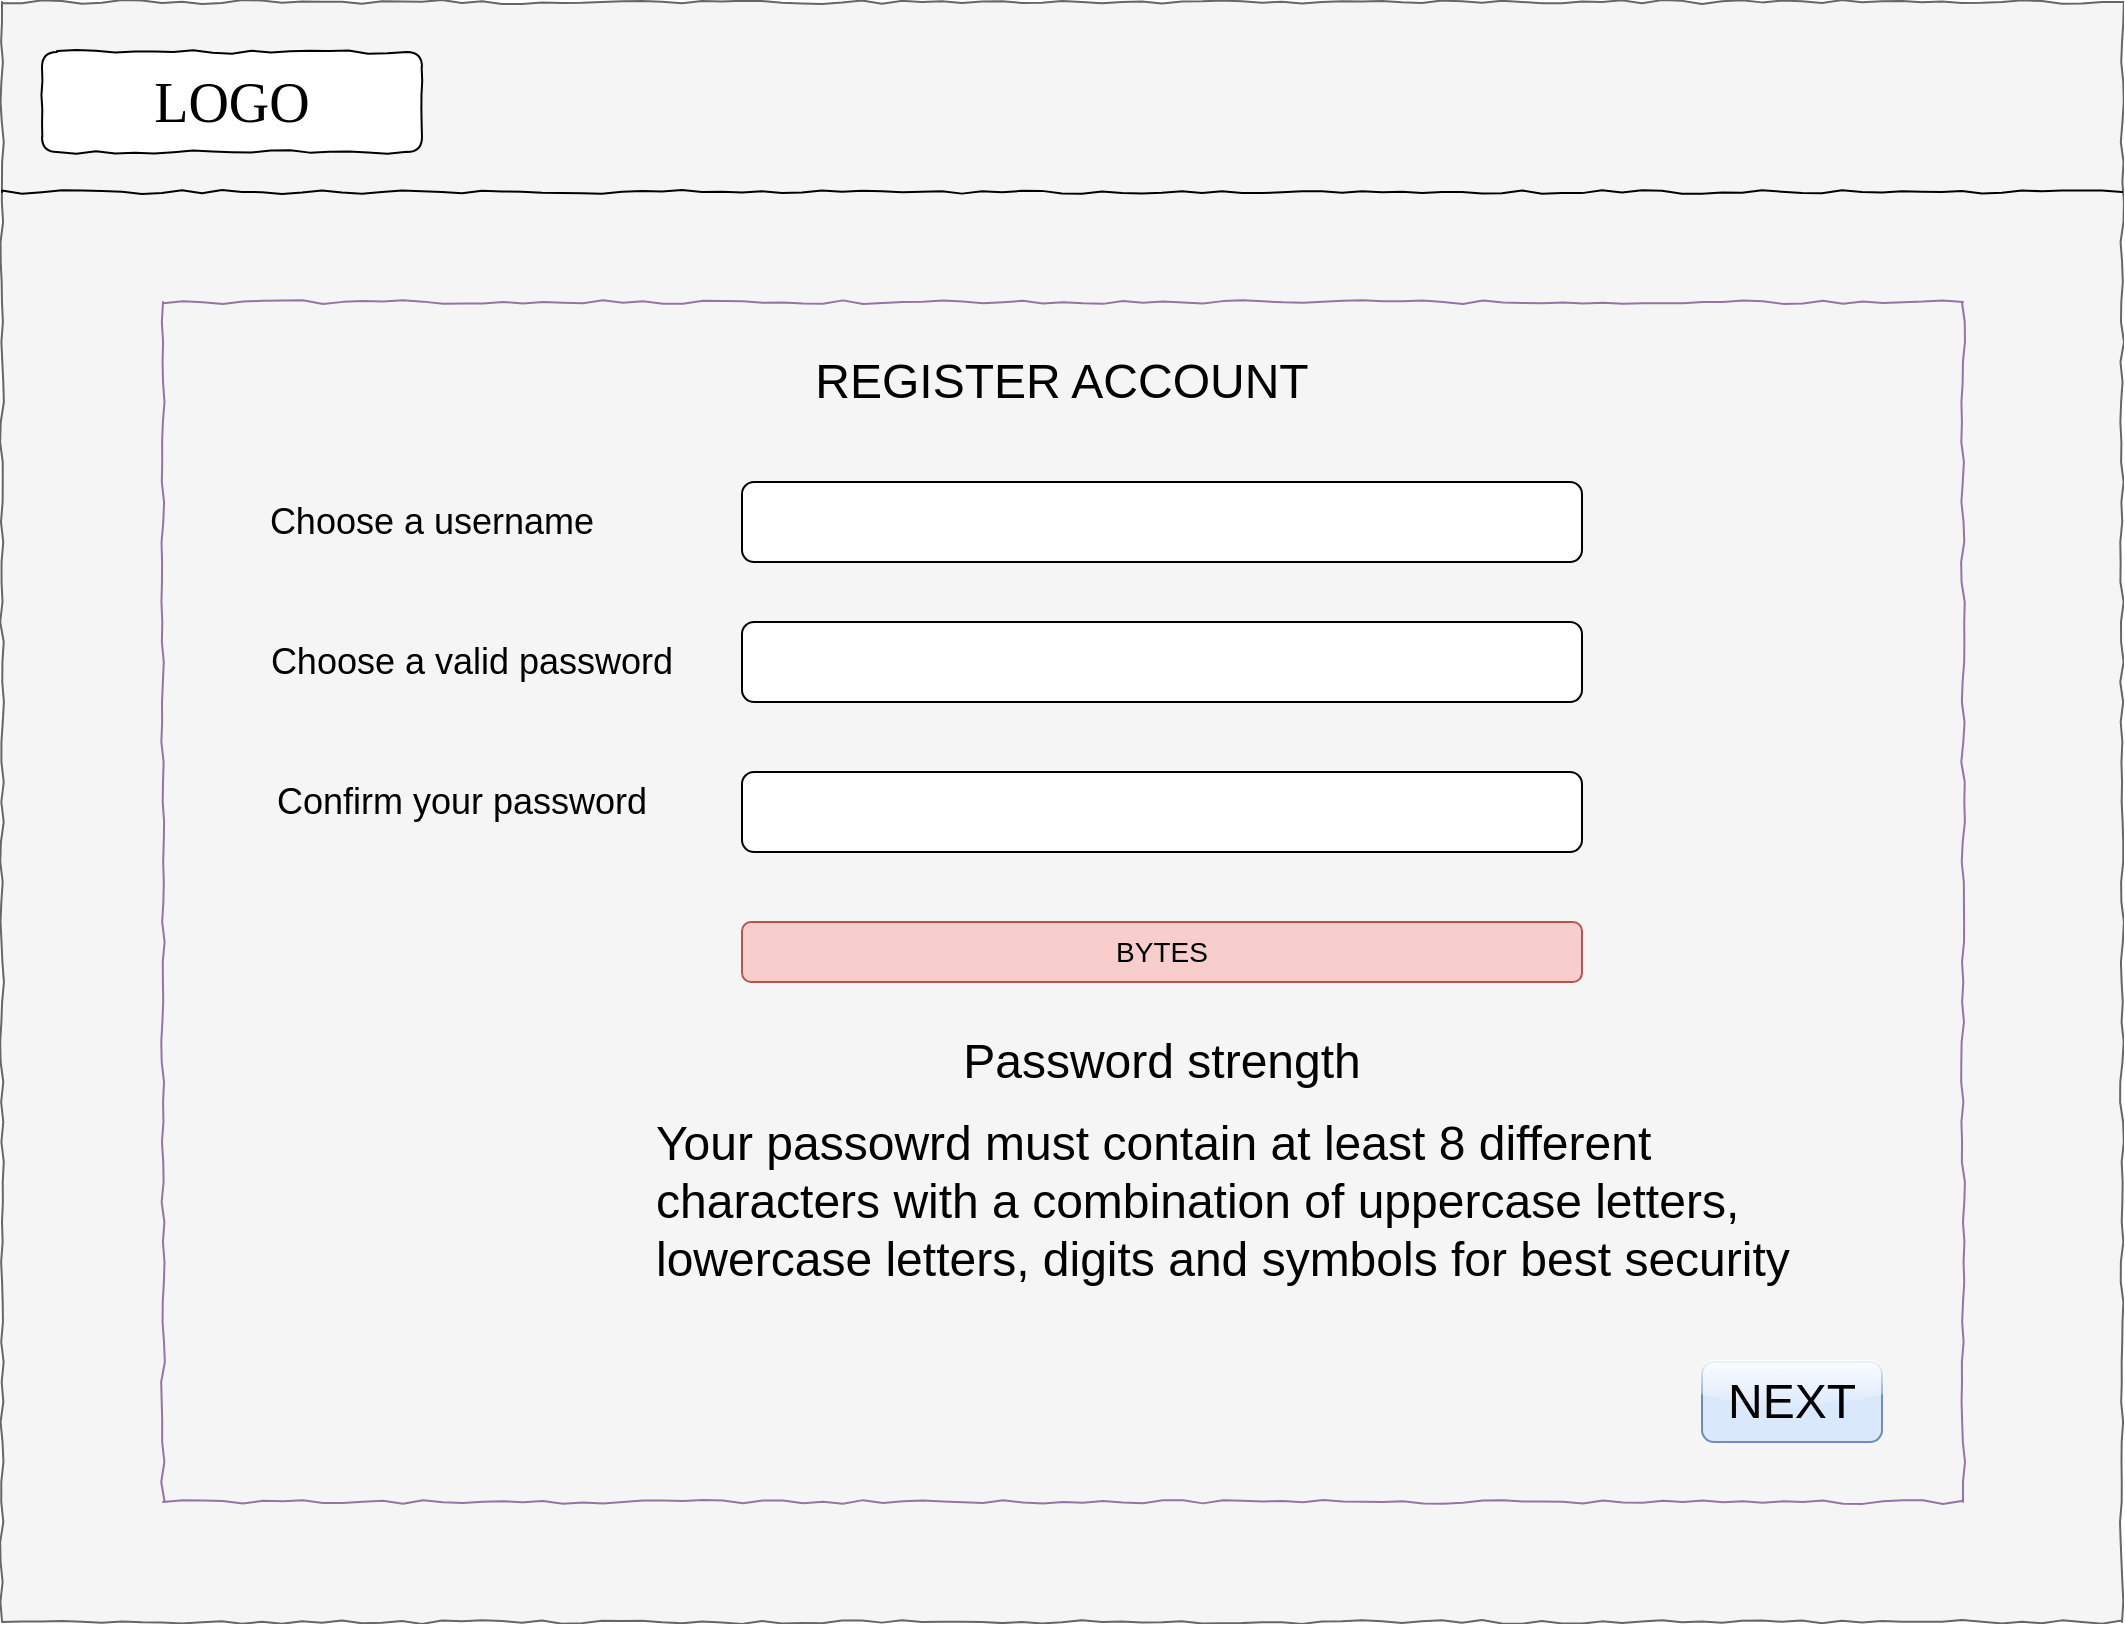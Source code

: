 <mxfile version="26.0.16">
  <diagram name="Page-1" id="03018318-947c-dd8e-b7a3-06fadd420f32">
    <mxGraphModel dx="1909" dy="976" grid="1" gridSize="10" guides="1" tooltips="1" connect="1" arrows="1" fold="1" page="1" pageScale="1" pageWidth="1100" pageHeight="850" background="none" math="0" shadow="0">
      <root>
        <mxCell id="0" />
        <mxCell id="1" parent="0" />
        <mxCell id="677b7b8949515195-1" value="" style="whiteSpace=wrap;html=1;rounded=0;shadow=0;labelBackgroundColor=none;strokeWidth=1;fontFamily=Verdana;fontSize=12;align=center;comic=1;fillColor=#f5f5f5;fontColor=#333333;strokeColor=#666666;" parent="1" vertex="1">
          <mxGeometry x="20" y="20" width="1060" height="810" as="geometry" />
        </mxCell>
        <mxCell id="677b7b8949515195-2" value="LOGO" style="whiteSpace=wrap;html=1;rounded=1;shadow=0;labelBackgroundColor=none;strokeWidth=1;fontFamily=Verdana;fontSize=28;align=center;comic=1;" parent="1" vertex="1">
          <mxGeometry x="40" y="45" width="190" height="50" as="geometry" />
        </mxCell>
        <mxCell id="677b7b8949515195-9" value="" style="line;strokeWidth=1;html=1;rounded=0;shadow=0;labelBackgroundColor=none;fillColor=none;fontFamily=Verdana;fontSize=14;fontColor=#000000;align=center;comic=1;" parent="1" vertex="1">
          <mxGeometry x="20" y="110" width="1060" height="10" as="geometry" />
        </mxCell>
        <mxCell id="sEXewFePVJEHohG28YoD-1" value="" style="whiteSpace=wrap;html=1;rounded=0;shadow=0;labelBackgroundColor=none;strokeWidth=1;fontFamily=Verdana;fontSize=12;align=center;comic=1;fillColor=none;strokeColor=#9673a6;gradientColor=none;" parent="1" vertex="1">
          <mxGeometry x="100.5" y="170" width="900" height="600" as="geometry" />
        </mxCell>
        <mxCell id="sEXewFePVJEHohG28YoD-3" value="&lt;font style=&quot;font-size: 24px;&quot;&gt;REGISTER ACCOUNT&lt;/font&gt;" style="text;html=1;align=center;verticalAlign=middle;whiteSpace=wrap;rounded=0;" parent="1" vertex="1">
          <mxGeometry x="365" y="190" width="370" height="40" as="geometry" />
        </mxCell>
        <mxCell id="sEXewFePVJEHohG28YoD-6" value="" style="rounded=1;whiteSpace=wrap;html=1;" parent="1" vertex="1">
          <mxGeometry x="390" y="260" width="420" height="40" as="geometry" />
        </mxCell>
        <mxCell id="h-9dSafM59v7MFnSCY6v-1" value="&lt;font style=&quot;font-size: 24px;&quot;&gt;NEXT&lt;/font&gt;" style="rounded=1;whiteSpace=wrap;html=1;fillColor=#dae8fc;strokeColor=#6c8ebf;glass=1;shadow=0;" vertex="1" parent="1">
          <mxGeometry x="870" y="700" width="90" height="40" as="geometry" />
        </mxCell>
        <mxCell id="h-9dSafM59v7MFnSCY6v-2" value="&lt;font style=&quot;font-size: 18px;&quot;&gt;Choose a username&lt;/font&gt;" style="text;html=1;align=center;verticalAlign=middle;whiteSpace=wrap;rounded=0;" vertex="1" parent="1">
          <mxGeometry x="140" y="260" width="190" height="40" as="geometry" />
        </mxCell>
        <mxCell id="h-9dSafM59v7MFnSCY6v-10" value="" style="rounded=1;whiteSpace=wrap;html=1;" vertex="1" parent="1">
          <mxGeometry x="390" y="330" width="420" height="40" as="geometry" />
        </mxCell>
        <mxCell id="h-9dSafM59v7MFnSCY6v-11" value="&lt;font style=&quot;font-size: 18px;&quot;&gt;Choose a valid password&lt;/font&gt;" style="text;html=1;align=center;verticalAlign=middle;whiteSpace=wrap;rounded=0;" vertex="1" parent="1">
          <mxGeometry x="140" y="330" width="230" height="40" as="geometry" />
        </mxCell>
        <mxCell id="h-9dSafM59v7MFnSCY6v-13" value="&lt;font style=&quot;font-size: 14px;&quot;&gt;BYTES&lt;/font&gt;" style="rounded=1;whiteSpace=wrap;html=1;fillColor=#f8cecc;strokeColor=#b85450;" vertex="1" parent="1">
          <mxGeometry x="390" y="480" width="420" height="30" as="geometry" />
        </mxCell>
        <mxCell id="h-9dSafM59v7MFnSCY6v-14" value="&lt;font style=&quot;font-size: 18px;&quot;&gt;Confirm your password&lt;/font&gt;" style="text;html=1;align=center;verticalAlign=middle;whiteSpace=wrap;rounded=0;" vertex="1" parent="1">
          <mxGeometry x="155" y="400" width="190" height="40" as="geometry" />
        </mxCell>
        <mxCell id="h-9dSafM59v7MFnSCY6v-15" value="" style="rounded=1;whiteSpace=wrap;html=1;" vertex="1" parent="1">
          <mxGeometry x="390" y="405" width="420" height="40" as="geometry" />
        </mxCell>
        <mxCell id="h-9dSafM59v7MFnSCY6v-16" value="&lt;font style=&quot;font-size: 24px;&quot;&gt;Password strength&lt;/font&gt;" style="text;html=1;align=center;verticalAlign=middle;whiteSpace=wrap;rounded=0;" vertex="1" parent="1">
          <mxGeometry x="435" y="530" width="330" height="40" as="geometry" />
        </mxCell>
        <mxCell id="h-9dSafM59v7MFnSCY6v-17" value="&lt;font style=&quot;font-size: 24px;&quot;&gt;Your passowrd must contain at least 8 different characters with a combination of uppercase letters, lowercase letters, digits and symbols for best security&lt;/font&gt;" style="text;html=1;align=left;verticalAlign=middle;whiteSpace=wrap;rounded=0;" vertex="1" parent="1">
          <mxGeometry x="345" y="570" width="590" height="100" as="geometry" />
        </mxCell>
      </root>
    </mxGraphModel>
  </diagram>
</mxfile>
